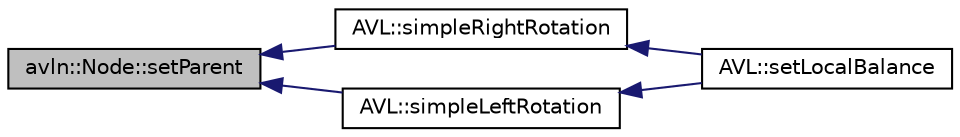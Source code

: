 digraph "avln::Node::setParent"
{
  edge [fontname="Helvetica",fontsize="10",labelfontname="Helvetica",labelfontsize="10"];
  node [fontname="Helvetica",fontsize="10",shape=record];
  rankdir="LR";
  Node1 [label="avln::Node::setParent",height=0.2,width=0.4,color="black", fillcolor="grey75", style="filled", fontcolor="black"];
  Node1 -> Node2 [dir="back",color="midnightblue",fontsize="10",style="solid",fontname="Helvetica"];
  Node2 [label="AVL::simpleRightRotation",height=0.2,width=0.4,color="black", fillcolor="white", style="filled",URL="$class_a_v_l.html#a56746bfd002102a3dcc86527e099c57a"];
  Node2 -> Node3 [dir="back",color="midnightblue",fontsize="10",style="solid",fontname="Helvetica"];
  Node3 [label="AVL::setLocalBalance",height=0.2,width=0.4,color="black", fillcolor="white", style="filled",URL="$class_a_v_l.html#a5ab72445ccd63eab4e46f08fd15ec59c"];
  Node1 -> Node4 [dir="back",color="midnightblue",fontsize="10",style="solid",fontname="Helvetica"];
  Node4 [label="AVL::simpleLeftRotation",height=0.2,width=0.4,color="black", fillcolor="white", style="filled",URL="$class_a_v_l.html#af395067f023435013b7fdf846de6ddef"];
  Node4 -> Node3 [dir="back",color="midnightblue",fontsize="10",style="solid",fontname="Helvetica"];
}
